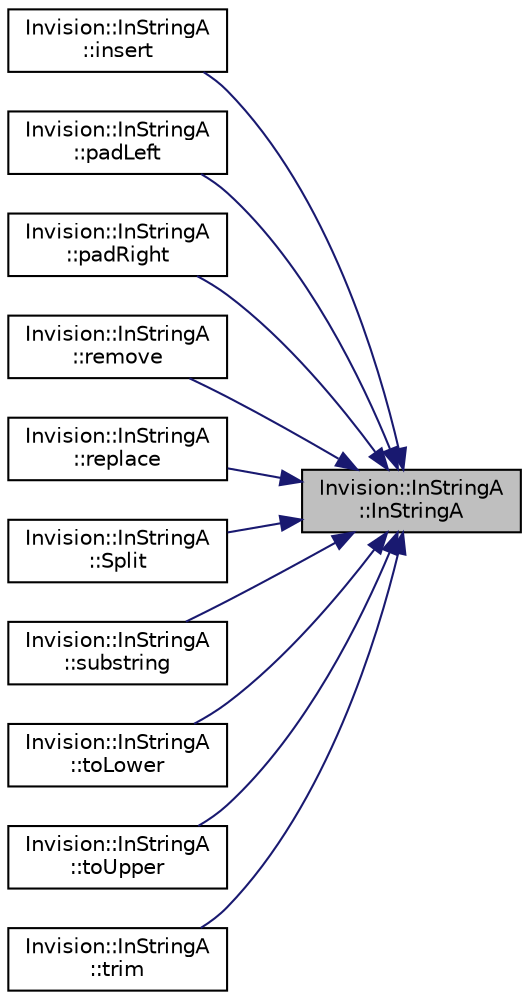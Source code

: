 digraph "Invision::InStringA::InStringA"
{
 // LATEX_PDF_SIZE
  edge [fontname="Helvetica",fontsize="10",labelfontname="Helvetica",labelfontsize="10"];
  node [fontname="Helvetica",fontsize="10",shape=record];
  rankdir="RL";
  Node1 [label="Invision::InStringA\l::InStringA",height=0.2,width=0.4,color="black", fillcolor="grey75", style="filled", fontcolor="black",tooltip=" "];
  Node1 -> Node2 [dir="back",color="midnightblue",fontsize="10",style="solid",fontname="Helvetica"];
  Node2 [label="Invision::InStringA\l::insert",height=0.2,width=0.4,color="black", fillcolor="white", style="filled",URL="$class_invision_1_1_in_string_a.html#a1bb88bb3fa8df38310ded70285d4e56c",tooltip=" "];
  Node1 -> Node3 [dir="back",color="midnightblue",fontsize="10",style="solid",fontname="Helvetica"];
  Node3 [label="Invision::InStringA\l::padLeft",height=0.2,width=0.4,color="black", fillcolor="white", style="filled",URL="$class_invision_1_1_in_string_a.html#a69fda73db12d3ae69e428e5913ec7b98",tooltip=" "];
  Node1 -> Node4 [dir="back",color="midnightblue",fontsize="10",style="solid",fontname="Helvetica"];
  Node4 [label="Invision::InStringA\l::padRight",height=0.2,width=0.4,color="black", fillcolor="white", style="filled",URL="$class_invision_1_1_in_string_a.html#aa83ae5f3bf20ea90573536bc9a3db64c",tooltip=" "];
  Node1 -> Node5 [dir="back",color="midnightblue",fontsize="10",style="solid",fontname="Helvetica"];
  Node5 [label="Invision::InStringA\l::remove",height=0.2,width=0.4,color="black", fillcolor="white", style="filled",URL="$class_invision_1_1_in_string_a.html#a21563a62651690c26a6846cfe83b910a",tooltip=" "];
  Node1 -> Node6 [dir="back",color="midnightblue",fontsize="10",style="solid",fontname="Helvetica"];
  Node6 [label="Invision::InStringA\l::replace",height=0.2,width=0.4,color="black", fillcolor="white", style="filled",URL="$class_invision_1_1_in_string_a.html#a361947e9f11c74ee1fc10e757d1cdee1",tooltip=" "];
  Node1 -> Node7 [dir="back",color="midnightblue",fontsize="10",style="solid",fontname="Helvetica"];
  Node7 [label="Invision::InStringA\l::Split",height=0.2,width=0.4,color="black", fillcolor="white", style="filled",URL="$class_invision_1_1_in_string_a.html#ac96816cb01a67bd83afb5a21c9ab851a",tooltip=" "];
  Node1 -> Node8 [dir="back",color="midnightblue",fontsize="10",style="solid",fontname="Helvetica"];
  Node8 [label="Invision::InStringA\l::substring",height=0.2,width=0.4,color="black", fillcolor="white", style="filled",URL="$class_invision_1_1_in_string_a.html#aa4a88071999b410da89424fcfa9cef93",tooltip=" "];
  Node1 -> Node9 [dir="back",color="midnightblue",fontsize="10",style="solid",fontname="Helvetica"];
  Node9 [label="Invision::InStringA\l::toLower",height=0.2,width=0.4,color="black", fillcolor="white", style="filled",URL="$class_invision_1_1_in_string_a.html#a6829b249cfe3ef7ecc397f16eb3d9d40",tooltip=" "];
  Node1 -> Node10 [dir="back",color="midnightblue",fontsize="10",style="solid",fontname="Helvetica"];
  Node10 [label="Invision::InStringA\l::toUpper",height=0.2,width=0.4,color="black", fillcolor="white", style="filled",URL="$class_invision_1_1_in_string_a.html#afc428ce30788bf8b028b6bc4206dda26",tooltip=" "];
  Node1 -> Node11 [dir="back",color="midnightblue",fontsize="10",style="solid",fontname="Helvetica"];
  Node11 [label="Invision::InStringA\l::trim",height=0.2,width=0.4,color="black", fillcolor="white", style="filled",URL="$class_invision_1_1_in_string_a.html#aefb0422dfdebea5a3862d83c76f8a7f4",tooltip=" "];
}

